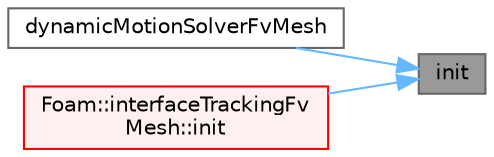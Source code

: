 digraph "init"
{
 // LATEX_PDF_SIZE
  bgcolor="transparent";
  edge [fontname=Helvetica,fontsize=10,labelfontname=Helvetica,labelfontsize=10];
  node [fontname=Helvetica,fontsize=10,shape=box,height=0.2,width=0.4];
  rankdir="RL";
  Node1 [id="Node000001",label="init",height=0.2,width=0.4,color="gray40", fillcolor="grey60", style="filled", fontcolor="black",tooltip=" "];
  Node1 -> Node2 [id="edge1_Node000001_Node000002",dir="back",color="steelblue1",style="solid",tooltip=" "];
  Node2 [id="Node000002",label="dynamicMotionSolverFvMesh",height=0.2,width=0.4,color="grey40", fillcolor="white", style="filled",URL="$classFoam_1_1dynamicMotionSolverFvMesh.html#a0a07030eba84558d8e28072ac3a20182",tooltip=" "];
  Node1 -> Node3 [id="edge2_Node000001_Node000003",dir="back",color="steelblue1",style="solid",tooltip=" "];
  Node3 [id="Node000003",label="Foam::interfaceTrackingFv\lMesh::init",height=0.2,width=0.4,color="red", fillcolor="#FFF0F0", style="filled",URL="$classFoam_1_1interfaceTrackingFvMesh.html#a460e489a34859d4868bfb74195ae243c",tooltip=" "];
}

